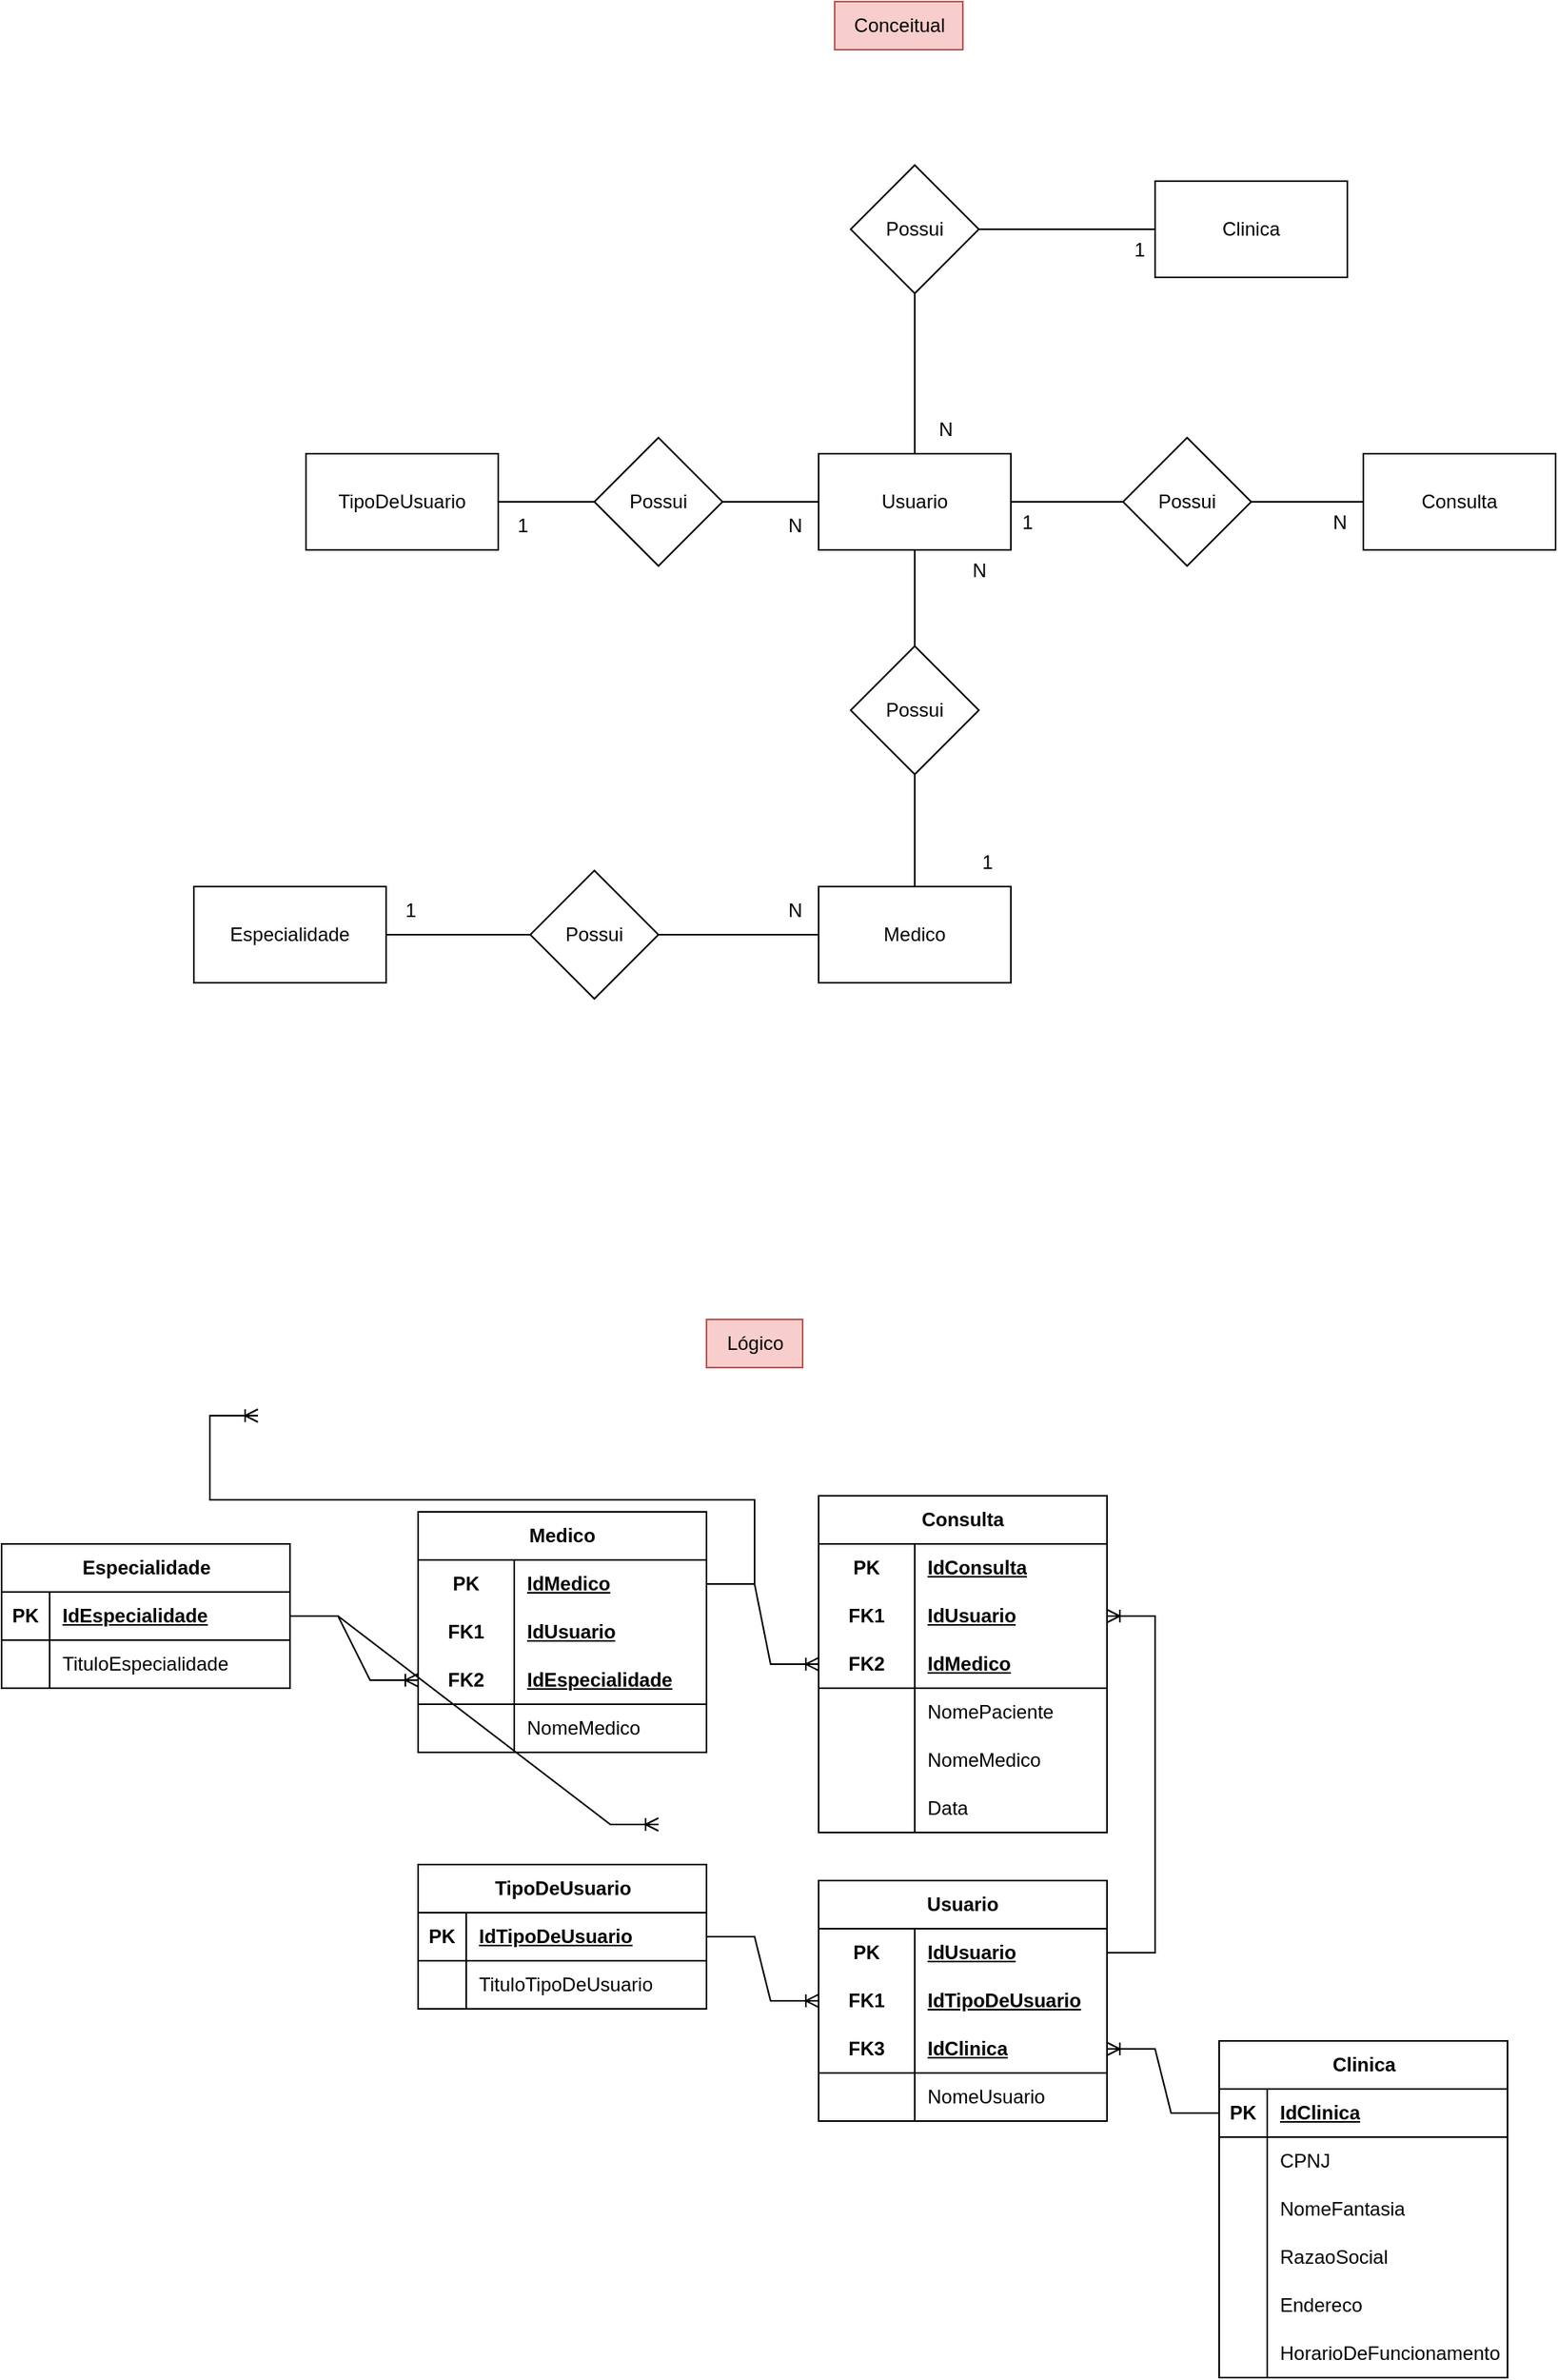 <mxfile version="21.6.8" type="device">
  <diagram name="Página-1" id="a_1r1LVZdAXBcnB__hBX">
    <mxGraphModel dx="2261" dy="764" grid="1" gridSize="10" guides="1" tooltips="1" connect="1" arrows="1" fold="1" page="1" pageScale="1" pageWidth="827" pageHeight="1169" math="0" shadow="0">
      <root>
        <mxCell id="0" />
        <mxCell id="1" parent="0" />
        <mxCell id="b5gSdqwOZ8iru0d6Lntr-10" style="edgeStyle=orthogonalEdgeStyle;rounded=0;orthogonalLoop=1;jettySize=auto;html=1;entryX=0;entryY=0.5;entryDx=0;entryDy=0;endArrow=none;endFill=0;" parent="1" source="b5gSdqwOZ8iru0d6Lntr-11" target="b5gSdqwOZ8iru0d6Lntr-5" edge="1">
          <mxGeometry relative="1" as="geometry" />
        </mxCell>
        <mxCell id="b5gSdqwOZ8iru0d6Lntr-2" value="TipoDeUsuario" style="rounded=0;whiteSpace=wrap;html=1;" parent="1" vertex="1">
          <mxGeometry x="30" y="360" width="120" height="60" as="geometry" />
        </mxCell>
        <mxCell id="b5gSdqwOZ8iru0d6Lntr-3" value="Consulta" style="rounded=0;whiteSpace=wrap;html=1;" parent="1" vertex="1">
          <mxGeometry x="690" y="360" width="120" height="60" as="geometry" />
        </mxCell>
        <mxCell id="b5gSdqwOZ8iru0d6Lntr-4" value="Clinica" style="rounded=0;whiteSpace=wrap;html=1;" parent="1" vertex="1">
          <mxGeometry x="560" y="190" width="120" height="60" as="geometry" />
        </mxCell>
        <mxCell id="1QaCSWof8svon9-AdGE4-322" style="edgeStyle=orthogonalEdgeStyle;rounded=0;orthogonalLoop=1;jettySize=auto;html=1;endArrow=none;endFill=0;" edge="1" parent="1" source="1QaCSWof8svon9-AdGE4-323" target="b5gSdqwOZ8iru0d6Lntr-3">
          <mxGeometry relative="1" as="geometry" />
        </mxCell>
        <mxCell id="b5gSdqwOZ8iru0d6Lntr-5" value="Usuario" style="rounded=0;whiteSpace=wrap;html=1;" parent="1" vertex="1">
          <mxGeometry x="350" y="360" width="120" height="60" as="geometry" />
        </mxCell>
        <mxCell id="1QaCSWof8svon9-AdGE4-105" style="edgeStyle=orthogonalEdgeStyle;rounded=0;orthogonalLoop=1;jettySize=auto;html=1;entryX=0.5;entryY=1;entryDx=0;entryDy=0;endArrow=none;endFill=0;" edge="1" parent="1" source="1QaCSWof8svon9-AdGE4-333" target="b5gSdqwOZ8iru0d6Lntr-5">
          <mxGeometry relative="1" as="geometry" />
        </mxCell>
        <mxCell id="b5gSdqwOZ8iru0d6Lntr-8" value="Especialidade" style="rounded=0;whiteSpace=wrap;html=1;" parent="1" vertex="1">
          <mxGeometry x="-40" y="630" width="120" height="60" as="geometry" />
        </mxCell>
        <mxCell id="b5gSdqwOZ8iru0d6Lntr-12" value="" style="edgeStyle=orthogonalEdgeStyle;rounded=0;orthogonalLoop=1;jettySize=auto;html=1;entryX=0;entryY=0.5;entryDx=0;entryDy=0;endArrow=none;endFill=0;" parent="1" source="b5gSdqwOZ8iru0d6Lntr-2" target="b5gSdqwOZ8iru0d6Lntr-11" edge="1">
          <mxGeometry relative="1" as="geometry">
            <mxPoint x="160" y="390" as="sourcePoint" />
            <mxPoint x="370" y="390" as="targetPoint" />
          </mxGeometry>
        </mxCell>
        <mxCell id="b5gSdqwOZ8iru0d6Lntr-11" value="Possui" style="rhombus;whiteSpace=wrap;html=1;" parent="1" vertex="1">
          <mxGeometry x="210" y="350" width="80" height="80" as="geometry" />
        </mxCell>
        <mxCell id="1QaCSWof8svon9-AdGE4-6" value="" style="edgeStyle=orthogonalEdgeStyle;rounded=0;orthogonalLoop=1;jettySize=auto;html=1;entryX=0.5;entryY=1;entryDx=0;entryDy=0;endArrow=none;endFill=0;" edge="1" parent="1" source="b5gSdqwOZ8iru0d6Lntr-5" target="1QaCSWof8svon9-AdGE4-5">
          <mxGeometry relative="1" as="geometry">
            <mxPoint x="430" y="360" as="sourcePoint" />
            <mxPoint x="430" y="90" as="targetPoint" />
          </mxGeometry>
        </mxCell>
        <mxCell id="1QaCSWof8svon9-AdGE4-17" style="edgeStyle=orthogonalEdgeStyle;rounded=0;orthogonalLoop=1;jettySize=auto;html=1;entryX=0;entryY=0.5;entryDx=0;entryDy=0;endArrow=none;endFill=0;" edge="1" parent="1" source="1QaCSWof8svon9-AdGE4-5" target="b5gSdqwOZ8iru0d6Lntr-4">
          <mxGeometry relative="1" as="geometry" />
        </mxCell>
        <mxCell id="1QaCSWof8svon9-AdGE4-5" value="Possui" style="rhombus;whiteSpace=wrap;html=1;" vertex="1" parent="1">
          <mxGeometry x="370" y="180" width="80" height="80" as="geometry" />
        </mxCell>
        <mxCell id="1QaCSWof8svon9-AdGE4-34" value="N" style="text;html=1;align=center;verticalAlign=middle;resizable=0;points=[];autosize=1;strokeColor=none;fillColor=none;" vertex="1" parent="1">
          <mxGeometry x="320" y="390" width="30" height="30" as="geometry" />
        </mxCell>
        <mxCell id="1QaCSWof8svon9-AdGE4-35" value="1" style="text;html=1;align=center;verticalAlign=middle;resizable=0;points=[];autosize=1;strokeColor=none;fillColor=none;" vertex="1" parent="1">
          <mxGeometry x="150" y="390" width="30" height="30" as="geometry" />
        </mxCell>
        <mxCell id="1QaCSWof8svon9-AdGE4-37" value="1" style="text;html=1;align=center;verticalAlign=middle;resizable=0;points=[];autosize=1;strokeColor=none;fillColor=none;" vertex="1" parent="1">
          <mxGeometry x="535" y="218" width="30" height="30" as="geometry" />
        </mxCell>
        <mxCell id="1QaCSWof8svon9-AdGE4-38" value="N" style="text;html=1;align=center;verticalAlign=middle;resizable=0;points=[];autosize=1;strokeColor=none;fillColor=none;" vertex="1" parent="1">
          <mxGeometry x="414" y="330" width="30" height="30" as="geometry" />
        </mxCell>
        <mxCell id="1QaCSWof8svon9-AdGE4-41" value="Usuario" style="shape=table;startSize=30;container=1;collapsible=1;childLayout=tableLayout;fixedRows=1;rowLines=0;fontStyle=1;align=center;resizeLast=1;html=1;whiteSpace=wrap;" vertex="1" parent="1">
          <mxGeometry x="350" y="1250" width="180" height="150" as="geometry" />
        </mxCell>
        <mxCell id="1QaCSWof8svon9-AdGE4-101" style="shape=tableRow;horizontal=0;startSize=0;swimlaneHead=0;swimlaneBody=0;fillColor=none;collapsible=0;dropTarget=0;points=[[0,0.5],[1,0.5]];portConstraint=eastwest;top=0;left=0;right=0;bottom=0;html=1;" vertex="1" parent="1QaCSWof8svon9-AdGE4-41">
          <mxGeometry y="30" width="180" height="30" as="geometry" />
        </mxCell>
        <mxCell id="1QaCSWof8svon9-AdGE4-102" value="PK" style="shape=partialRectangle;connectable=0;fillColor=none;top=0;left=0;bottom=0;right=0;fontStyle=1;overflow=hidden;html=1;whiteSpace=wrap;" vertex="1" parent="1QaCSWof8svon9-AdGE4-101">
          <mxGeometry width="60" height="30" as="geometry">
            <mxRectangle width="60" height="30" as="alternateBounds" />
          </mxGeometry>
        </mxCell>
        <mxCell id="1QaCSWof8svon9-AdGE4-103" value="IdUsuario" style="shape=partialRectangle;connectable=0;fillColor=none;top=0;left=0;bottom=0;right=0;align=left;spacingLeft=6;fontStyle=5;overflow=hidden;html=1;whiteSpace=wrap;" vertex="1" parent="1QaCSWof8svon9-AdGE4-101">
          <mxGeometry x="60" width="120" height="30" as="geometry">
            <mxRectangle width="120" height="30" as="alternateBounds" />
          </mxGeometry>
        </mxCell>
        <mxCell id="1QaCSWof8svon9-AdGE4-42" value="" style="shape=tableRow;horizontal=0;startSize=0;swimlaneHead=0;swimlaneBody=0;fillColor=none;collapsible=0;dropTarget=0;points=[[0,0.5],[1,0.5]];portConstraint=eastwest;top=0;left=0;right=0;bottom=0;html=1;" vertex="1" parent="1QaCSWof8svon9-AdGE4-41">
          <mxGeometry y="60" width="180" height="30" as="geometry" />
        </mxCell>
        <mxCell id="1QaCSWof8svon9-AdGE4-43" value="FK1" style="shape=partialRectangle;connectable=0;fillColor=none;top=0;left=0;bottom=0;right=0;fontStyle=1;overflow=hidden;html=1;whiteSpace=wrap;" vertex="1" parent="1QaCSWof8svon9-AdGE4-42">
          <mxGeometry width="60" height="30" as="geometry">
            <mxRectangle width="60" height="30" as="alternateBounds" />
          </mxGeometry>
        </mxCell>
        <mxCell id="1QaCSWof8svon9-AdGE4-44" value="IdTipoDeUsuario" style="shape=partialRectangle;connectable=0;fillColor=none;top=0;left=0;bottom=0;right=0;align=left;spacingLeft=6;fontStyle=5;overflow=hidden;html=1;whiteSpace=wrap;" vertex="1" parent="1QaCSWof8svon9-AdGE4-42">
          <mxGeometry x="60" width="120" height="30" as="geometry">
            <mxRectangle width="120" height="30" as="alternateBounds" />
          </mxGeometry>
        </mxCell>
        <mxCell id="1QaCSWof8svon9-AdGE4-45" value="" style="shape=tableRow;horizontal=0;startSize=0;swimlaneHead=0;swimlaneBody=0;fillColor=none;collapsible=0;dropTarget=0;points=[[0,0.5],[1,0.5]];portConstraint=eastwest;top=0;left=0;right=0;bottom=1;html=1;" vertex="1" parent="1QaCSWof8svon9-AdGE4-41">
          <mxGeometry y="90" width="180" height="30" as="geometry" />
        </mxCell>
        <mxCell id="1QaCSWof8svon9-AdGE4-46" value="FK3" style="shape=partialRectangle;connectable=0;fillColor=none;top=0;left=0;bottom=0;right=0;fontStyle=1;overflow=hidden;html=1;whiteSpace=wrap;" vertex="1" parent="1QaCSWof8svon9-AdGE4-45">
          <mxGeometry width="60" height="30" as="geometry">
            <mxRectangle width="60" height="30" as="alternateBounds" />
          </mxGeometry>
        </mxCell>
        <mxCell id="1QaCSWof8svon9-AdGE4-47" value="IdClinica" style="shape=partialRectangle;connectable=0;fillColor=none;top=0;left=0;bottom=0;right=0;align=left;spacingLeft=6;fontStyle=5;overflow=hidden;html=1;whiteSpace=wrap;" vertex="1" parent="1QaCSWof8svon9-AdGE4-45">
          <mxGeometry x="60" width="120" height="30" as="geometry">
            <mxRectangle width="120" height="30" as="alternateBounds" />
          </mxGeometry>
        </mxCell>
        <mxCell id="1QaCSWof8svon9-AdGE4-48" value="" style="shape=tableRow;horizontal=0;startSize=0;swimlaneHead=0;swimlaneBody=0;fillColor=none;collapsible=0;dropTarget=0;points=[[0,0.5],[1,0.5]];portConstraint=eastwest;top=0;left=0;right=0;bottom=0;html=1;" vertex="1" parent="1QaCSWof8svon9-AdGE4-41">
          <mxGeometry y="120" width="180" height="30" as="geometry" />
        </mxCell>
        <mxCell id="1QaCSWof8svon9-AdGE4-49" value="" style="shape=partialRectangle;connectable=0;fillColor=none;top=0;left=0;bottom=0;right=0;editable=1;overflow=hidden;html=1;whiteSpace=wrap;" vertex="1" parent="1QaCSWof8svon9-AdGE4-48">
          <mxGeometry width="60" height="30" as="geometry">
            <mxRectangle width="60" height="30" as="alternateBounds" />
          </mxGeometry>
        </mxCell>
        <mxCell id="1QaCSWof8svon9-AdGE4-50" value="NomeUsuario" style="shape=partialRectangle;connectable=0;fillColor=none;top=0;left=0;bottom=0;right=0;align=left;spacingLeft=6;overflow=hidden;html=1;whiteSpace=wrap;" vertex="1" parent="1QaCSWof8svon9-AdGE4-48">
          <mxGeometry x="60" width="120" height="30" as="geometry">
            <mxRectangle width="120" height="30" as="alternateBounds" />
          </mxGeometry>
        </mxCell>
        <mxCell id="1QaCSWof8svon9-AdGE4-54" value="Clinica" style="shape=table;startSize=30;container=1;collapsible=1;childLayout=tableLayout;fixedRows=1;rowLines=0;fontStyle=1;align=center;resizeLast=1;html=1;" vertex="1" parent="1">
          <mxGeometry x="600" y="1350" width="180" height="210" as="geometry" />
        </mxCell>
        <mxCell id="1QaCSWof8svon9-AdGE4-55" value="" style="shape=tableRow;horizontal=0;startSize=0;swimlaneHead=0;swimlaneBody=0;fillColor=none;collapsible=0;dropTarget=0;points=[[0,0.5],[1,0.5]];portConstraint=eastwest;top=0;left=0;right=0;bottom=1;" vertex="1" parent="1QaCSWof8svon9-AdGE4-54">
          <mxGeometry y="30" width="180" height="30" as="geometry" />
        </mxCell>
        <mxCell id="1QaCSWof8svon9-AdGE4-56" value="PK" style="shape=partialRectangle;connectable=0;fillColor=none;top=0;left=0;bottom=0;right=0;fontStyle=1;overflow=hidden;whiteSpace=wrap;html=1;" vertex="1" parent="1QaCSWof8svon9-AdGE4-55">
          <mxGeometry width="30" height="30" as="geometry">
            <mxRectangle width="30" height="30" as="alternateBounds" />
          </mxGeometry>
        </mxCell>
        <mxCell id="1QaCSWof8svon9-AdGE4-57" value="IdClinica" style="shape=partialRectangle;connectable=0;fillColor=none;top=0;left=0;bottom=0;right=0;align=left;spacingLeft=6;fontStyle=5;overflow=hidden;whiteSpace=wrap;html=1;" vertex="1" parent="1QaCSWof8svon9-AdGE4-55">
          <mxGeometry x="30" width="150" height="30" as="geometry">
            <mxRectangle width="150" height="30" as="alternateBounds" />
          </mxGeometry>
        </mxCell>
        <mxCell id="1QaCSWof8svon9-AdGE4-58" value="" style="shape=tableRow;horizontal=0;startSize=0;swimlaneHead=0;swimlaneBody=0;fillColor=none;collapsible=0;dropTarget=0;points=[[0,0.5],[1,0.5]];portConstraint=eastwest;top=0;left=0;right=0;bottom=0;" vertex="1" parent="1QaCSWof8svon9-AdGE4-54">
          <mxGeometry y="60" width="180" height="30" as="geometry" />
        </mxCell>
        <mxCell id="1QaCSWof8svon9-AdGE4-59" value="" style="shape=partialRectangle;connectable=0;fillColor=none;top=0;left=0;bottom=0;right=0;editable=1;overflow=hidden;whiteSpace=wrap;html=1;" vertex="1" parent="1QaCSWof8svon9-AdGE4-58">
          <mxGeometry width="30" height="30" as="geometry">
            <mxRectangle width="30" height="30" as="alternateBounds" />
          </mxGeometry>
        </mxCell>
        <mxCell id="1QaCSWof8svon9-AdGE4-60" value="CPNJ" style="shape=partialRectangle;connectable=0;fillColor=none;top=0;left=0;bottom=0;right=0;align=left;spacingLeft=6;overflow=hidden;whiteSpace=wrap;html=1;" vertex="1" parent="1QaCSWof8svon9-AdGE4-58">
          <mxGeometry x="30" width="150" height="30" as="geometry">
            <mxRectangle width="150" height="30" as="alternateBounds" />
          </mxGeometry>
        </mxCell>
        <mxCell id="1QaCSWof8svon9-AdGE4-129" style="shape=tableRow;horizontal=0;startSize=0;swimlaneHead=0;swimlaneBody=0;fillColor=none;collapsible=0;dropTarget=0;points=[[0,0.5],[1,0.5]];portConstraint=eastwest;top=0;left=0;right=0;bottom=0;" vertex="1" parent="1QaCSWof8svon9-AdGE4-54">
          <mxGeometry y="90" width="180" height="30" as="geometry" />
        </mxCell>
        <mxCell id="1QaCSWof8svon9-AdGE4-130" style="shape=partialRectangle;connectable=0;fillColor=none;top=0;left=0;bottom=0;right=0;editable=1;overflow=hidden;whiteSpace=wrap;html=1;" vertex="1" parent="1QaCSWof8svon9-AdGE4-129">
          <mxGeometry width="30" height="30" as="geometry">
            <mxRectangle width="30" height="30" as="alternateBounds" />
          </mxGeometry>
        </mxCell>
        <mxCell id="1QaCSWof8svon9-AdGE4-131" value="NomeFantasia" style="shape=partialRectangle;connectable=0;fillColor=none;top=0;left=0;bottom=0;right=0;align=left;spacingLeft=6;overflow=hidden;whiteSpace=wrap;html=1;" vertex="1" parent="1QaCSWof8svon9-AdGE4-129">
          <mxGeometry x="30" width="150" height="30" as="geometry">
            <mxRectangle width="150" height="30" as="alternateBounds" />
          </mxGeometry>
        </mxCell>
        <mxCell id="1QaCSWof8svon9-AdGE4-126" style="shape=tableRow;horizontal=0;startSize=0;swimlaneHead=0;swimlaneBody=0;fillColor=none;collapsible=0;dropTarget=0;points=[[0,0.5],[1,0.5]];portConstraint=eastwest;top=0;left=0;right=0;bottom=0;" vertex="1" parent="1QaCSWof8svon9-AdGE4-54">
          <mxGeometry y="120" width="180" height="30" as="geometry" />
        </mxCell>
        <mxCell id="1QaCSWof8svon9-AdGE4-127" style="shape=partialRectangle;connectable=0;fillColor=none;top=0;left=0;bottom=0;right=0;editable=1;overflow=hidden;whiteSpace=wrap;html=1;" vertex="1" parent="1QaCSWof8svon9-AdGE4-126">
          <mxGeometry width="30" height="30" as="geometry">
            <mxRectangle width="30" height="30" as="alternateBounds" />
          </mxGeometry>
        </mxCell>
        <mxCell id="1QaCSWof8svon9-AdGE4-128" value="RazaoSocial" style="shape=partialRectangle;connectable=0;fillColor=none;top=0;left=0;bottom=0;right=0;align=left;spacingLeft=6;overflow=hidden;whiteSpace=wrap;html=1;" vertex="1" parent="1QaCSWof8svon9-AdGE4-126">
          <mxGeometry x="30" width="150" height="30" as="geometry">
            <mxRectangle width="150" height="30" as="alternateBounds" />
          </mxGeometry>
        </mxCell>
        <mxCell id="1QaCSWof8svon9-AdGE4-123" style="shape=tableRow;horizontal=0;startSize=0;swimlaneHead=0;swimlaneBody=0;fillColor=none;collapsible=0;dropTarget=0;points=[[0,0.5],[1,0.5]];portConstraint=eastwest;top=0;left=0;right=0;bottom=0;" vertex="1" parent="1QaCSWof8svon9-AdGE4-54">
          <mxGeometry y="150" width="180" height="30" as="geometry" />
        </mxCell>
        <mxCell id="1QaCSWof8svon9-AdGE4-124" style="shape=partialRectangle;connectable=0;fillColor=none;top=0;left=0;bottom=0;right=0;editable=1;overflow=hidden;whiteSpace=wrap;html=1;" vertex="1" parent="1QaCSWof8svon9-AdGE4-123">
          <mxGeometry width="30" height="30" as="geometry">
            <mxRectangle width="30" height="30" as="alternateBounds" />
          </mxGeometry>
        </mxCell>
        <mxCell id="1QaCSWof8svon9-AdGE4-125" value="Endereco" style="shape=partialRectangle;connectable=0;fillColor=none;top=0;left=0;bottom=0;right=0;align=left;spacingLeft=6;overflow=hidden;whiteSpace=wrap;html=1;" vertex="1" parent="1QaCSWof8svon9-AdGE4-123">
          <mxGeometry x="30" width="150" height="30" as="geometry">
            <mxRectangle width="150" height="30" as="alternateBounds" />
          </mxGeometry>
        </mxCell>
        <mxCell id="1QaCSWof8svon9-AdGE4-132" style="shape=tableRow;horizontal=0;startSize=0;swimlaneHead=0;swimlaneBody=0;fillColor=none;collapsible=0;dropTarget=0;points=[[0,0.5],[1,0.5]];portConstraint=eastwest;top=0;left=0;right=0;bottom=0;" vertex="1" parent="1QaCSWof8svon9-AdGE4-54">
          <mxGeometry y="180" width="180" height="30" as="geometry" />
        </mxCell>
        <mxCell id="1QaCSWof8svon9-AdGE4-133" style="shape=partialRectangle;connectable=0;fillColor=none;top=0;left=0;bottom=0;right=0;editable=1;overflow=hidden;whiteSpace=wrap;html=1;" vertex="1" parent="1QaCSWof8svon9-AdGE4-132">
          <mxGeometry width="30" height="30" as="geometry">
            <mxRectangle width="30" height="30" as="alternateBounds" />
          </mxGeometry>
        </mxCell>
        <mxCell id="1QaCSWof8svon9-AdGE4-134" value="HorarioDeFuncionamento" style="shape=partialRectangle;connectable=0;fillColor=none;top=0;left=0;bottom=0;right=0;align=left;spacingLeft=6;overflow=hidden;whiteSpace=wrap;html=1;" vertex="1" parent="1QaCSWof8svon9-AdGE4-132">
          <mxGeometry x="30" width="150" height="30" as="geometry">
            <mxRectangle width="150" height="30" as="alternateBounds" />
          </mxGeometry>
        </mxCell>
        <mxCell id="1QaCSWof8svon9-AdGE4-67" value="Especialidade" style="shape=table;startSize=30;container=1;collapsible=1;childLayout=tableLayout;fixedRows=1;rowLines=0;fontStyle=1;align=center;resizeLast=1;html=1;" vertex="1" parent="1">
          <mxGeometry x="-160" y="1040" width="180" height="90" as="geometry" />
        </mxCell>
        <mxCell id="1QaCSWof8svon9-AdGE4-68" value="" style="shape=tableRow;horizontal=0;startSize=0;swimlaneHead=0;swimlaneBody=0;fillColor=none;collapsible=0;dropTarget=0;points=[[0,0.5],[1,0.5]];portConstraint=eastwest;top=0;left=0;right=0;bottom=1;" vertex="1" parent="1QaCSWof8svon9-AdGE4-67">
          <mxGeometry y="30" width="180" height="30" as="geometry" />
        </mxCell>
        <mxCell id="1QaCSWof8svon9-AdGE4-69" value="PK" style="shape=partialRectangle;connectable=0;fillColor=none;top=0;left=0;bottom=0;right=0;fontStyle=1;overflow=hidden;whiteSpace=wrap;html=1;" vertex="1" parent="1QaCSWof8svon9-AdGE4-68">
          <mxGeometry width="30" height="30" as="geometry">
            <mxRectangle width="30" height="30" as="alternateBounds" />
          </mxGeometry>
        </mxCell>
        <mxCell id="1QaCSWof8svon9-AdGE4-70" value="IdEspecialidade" style="shape=partialRectangle;connectable=0;fillColor=none;top=0;left=0;bottom=0;right=0;align=left;spacingLeft=6;fontStyle=5;overflow=hidden;whiteSpace=wrap;html=1;" vertex="1" parent="1QaCSWof8svon9-AdGE4-68">
          <mxGeometry x="30" width="150" height="30" as="geometry">
            <mxRectangle width="150" height="30" as="alternateBounds" />
          </mxGeometry>
        </mxCell>
        <mxCell id="1QaCSWof8svon9-AdGE4-71" value="" style="shape=tableRow;horizontal=0;startSize=0;swimlaneHead=0;swimlaneBody=0;fillColor=none;collapsible=0;dropTarget=0;points=[[0,0.5],[1,0.5]];portConstraint=eastwest;top=0;left=0;right=0;bottom=0;" vertex="1" parent="1QaCSWof8svon9-AdGE4-67">
          <mxGeometry y="60" width="180" height="30" as="geometry" />
        </mxCell>
        <mxCell id="1QaCSWof8svon9-AdGE4-72" value="" style="shape=partialRectangle;connectable=0;fillColor=none;top=0;left=0;bottom=0;right=0;editable=1;overflow=hidden;whiteSpace=wrap;html=1;" vertex="1" parent="1QaCSWof8svon9-AdGE4-71">
          <mxGeometry width="30" height="30" as="geometry">
            <mxRectangle width="30" height="30" as="alternateBounds" />
          </mxGeometry>
        </mxCell>
        <mxCell id="1QaCSWof8svon9-AdGE4-73" value="TituloEspecialidade" style="shape=partialRectangle;connectable=0;fillColor=none;top=0;left=0;bottom=0;right=0;align=left;spacingLeft=6;overflow=hidden;whiteSpace=wrap;html=1;" vertex="1" parent="1QaCSWof8svon9-AdGE4-71">
          <mxGeometry x="30" width="150" height="30" as="geometry">
            <mxRectangle width="150" height="30" as="alternateBounds" />
          </mxGeometry>
        </mxCell>
        <mxCell id="1QaCSWof8svon9-AdGE4-107" value="N" style="text;html=1;align=center;verticalAlign=middle;resizable=0;points=[];autosize=1;strokeColor=none;fillColor=none;" vertex="1" parent="1">
          <mxGeometry x="435" y="418" width="30" height="30" as="geometry" />
        </mxCell>
        <mxCell id="1QaCSWof8svon9-AdGE4-108" value="TipoDeUsuario" style="shape=table;startSize=30;container=1;collapsible=1;childLayout=tableLayout;fixedRows=1;rowLines=0;fontStyle=1;align=center;resizeLast=1;html=1;" vertex="1" parent="1">
          <mxGeometry x="100" y="1240" width="180" height="90" as="geometry">
            <mxRectangle x="-55" y="1030" width="130" height="30" as="alternateBounds" />
          </mxGeometry>
        </mxCell>
        <mxCell id="1QaCSWof8svon9-AdGE4-109" value="" style="shape=tableRow;horizontal=0;startSize=0;swimlaneHead=0;swimlaneBody=0;fillColor=none;collapsible=0;dropTarget=0;points=[[0,0.5],[1,0.5]];portConstraint=eastwest;top=0;left=0;right=0;bottom=1;" vertex="1" parent="1QaCSWof8svon9-AdGE4-108">
          <mxGeometry y="30" width="180" height="30" as="geometry" />
        </mxCell>
        <mxCell id="1QaCSWof8svon9-AdGE4-110" value="PK" style="shape=partialRectangle;connectable=0;fillColor=none;top=0;left=0;bottom=0;right=0;fontStyle=1;overflow=hidden;whiteSpace=wrap;html=1;" vertex="1" parent="1QaCSWof8svon9-AdGE4-109">
          <mxGeometry width="30" height="30" as="geometry">
            <mxRectangle width="30" height="30" as="alternateBounds" />
          </mxGeometry>
        </mxCell>
        <mxCell id="1QaCSWof8svon9-AdGE4-111" value="IdTipoDeUsuario" style="shape=partialRectangle;connectable=0;fillColor=none;top=0;left=0;bottom=0;right=0;align=left;spacingLeft=6;fontStyle=5;overflow=hidden;whiteSpace=wrap;html=1;" vertex="1" parent="1QaCSWof8svon9-AdGE4-109">
          <mxGeometry x="30" width="150" height="30" as="geometry">
            <mxRectangle width="150" height="30" as="alternateBounds" />
          </mxGeometry>
        </mxCell>
        <mxCell id="1QaCSWof8svon9-AdGE4-112" value="" style="shape=tableRow;horizontal=0;startSize=0;swimlaneHead=0;swimlaneBody=0;fillColor=none;collapsible=0;dropTarget=0;points=[[0,0.5],[1,0.5]];portConstraint=eastwest;top=0;left=0;right=0;bottom=0;" vertex="1" parent="1QaCSWof8svon9-AdGE4-108">
          <mxGeometry y="60" width="180" height="30" as="geometry" />
        </mxCell>
        <mxCell id="1QaCSWof8svon9-AdGE4-113" value="" style="shape=partialRectangle;connectable=0;fillColor=none;top=0;left=0;bottom=0;right=0;editable=1;overflow=hidden;whiteSpace=wrap;html=1;" vertex="1" parent="1QaCSWof8svon9-AdGE4-112">
          <mxGeometry width="30" height="30" as="geometry">
            <mxRectangle width="30" height="30" as="alternateBounds" />
          </mxGeometry>
        </mxCell>
        <mxCell id="1QaCSWof8svon9-AdGE4-114" value="TituloTipoDeUsuario" style="shape=partialRectangle;connectable=0;fillColor=none;top=0;left=0;bottom=0;right=0;align=left;spacingLeft=6;overflow=hidden;whiteSpace=wrap;html=1;" vertex="1" parent="1QaCSWof8svon9-AdGE4-112">
          <mxGeometry x="30" width="150" height="30" as="geometry">
            <mxRectangle width="150" height="30" as="alternateBounds" />
          </mxGeometry>
        </mxCell>
        <mxCell id="1QaCSWof8svon9-AdGE4-336" style="edgeStyle=orthogonalEdgeStyle;rounded=0;orthogonalLoop=1;jettySize=auto;html=1;entryX=1;entryY=0.5;entryDx=0;entryDy=0;endArrow=none;endFill=0;" edge="1" parent="1" source="1QaCSWof8svon9-AdGE4-36" target="b5gSdqwOZ8iru0d6Lntr-8">
          <mxGeometry relative="1" as="geometry" />
        </mxCell>
        <mxCell id="1QaCSWof8svon9-AdGE4-36" value="Possui" style="rhombus;whiteSpace=wrap;html=1;" vertex="1" parent="1">
          <mxGeometry x="170" y="620" width="80" height="80" as="geometry" />
        </mxCell>
        <mxCell id="1QaCSWof8svon9-AdGE4-137" value="1" style="text;html=1;align=center;verticalAlign=middle;resizable=0;points=[];autosize=1;strokeColor=none;fillColor=none;" vertex="1" parent="1">
          <mxGeometry x="465" y="388" width="30" height="30" as="geometry" />
        </mxCell>
        <mxCell id="1QaCSWof8svon9-AdGE4-138" value="N" style="text;html=1;align=center;verticalAlign=middle;resizable=0;points=[];autosize=1;strokeColor=none;fillColor=none;" vertex="1" parent="1">
          <mxGeometry x="660" y="388" width="30" height="30" as="geometry" />
        </mxCell>
        <mxCell id="1QaCSWof8svon9-AdGE4-184" value="" style="edgeStyle=entityRelationEdgeStyle;fontSize=12;html=1;endArrow=ERoneToMany;rounded=0;exitX=0;exitY=0.5;exitDx=0;exitDy=0;entryX=1;entryY=0.5;entryDx=0;entryDy=0;" edge="1" parent="1" source="1QaCSWof8svon9-AdGE4-55" target="1QaCSWof8svon9-AdGE4-45">
          <mxGeometry width="100" height="100" relative="1" as="geometry">
            <mxPoint x="580" y="1410" as="sourcePoint" />
            <mxPoint x="680" y="1310" as="targetPoint" />
          </mxGeometry>
        </mxCell>
        <mxCell id="1QaCSWof8svon9-AdGE4-197" value="Consulta" style="shape=table;startSize=30;container=1;collapsible=1;childLayout=tableLayout;fixedRows=1;rowLines=0;fontStyle=1;align=center;resizeLast=1;html=1;whiteSpace=wrap;" vertex="1" parent="1">
          <mxGeometry x="350" y="1010" width="180" height="210" as="geometry" />
        </mxCell>
        <mxCell id="1QaCSWof8svon9-AdGE4-198" style="shape=tableRow;horizontal=0;startSize=0;swimlaneHead=0;swimlaneBody=0;fillColor=none;collapsible=0;dropTarget=0;points=[[0,0.5],[1,0.5]];portConstraint=eastwest;top=0;left=0;right=0;bottom=0;html=1;" vertex="1" parent="1QaCSWof8svon9-AdGE4-197">
          <mxGeometry y="30" width="180" height="30" as="geometry" />
        </mxCell>
        <mxCell id="1QaCSWof8svon9-AdGE4-199" value="PK" style="shape=partialRectangle;connectable=0;fillColor=none;top=0;left=0;bottom=0;right=0;fontStyle=1;overflow=hidden;html=1;whiteSpace=wrap;" vertex="1" parent="1QaCSWof8svon9-AdGE4-198">
          <mxGeometry width="60" height="30" as="geometry">
            <mxRectangle width="60" height="30" as="alternateBounds" />
          </mxGeometry>
        </mxCell>
        <mxCell id="1QaCSWof8svon9-AdGE4-200" value="IdConsulta" style="shape=partialRectangle;connectable=0;fillColor=none;top=0;left=0;bottom=0;right=0;align=left;spacingLeft=6;fontStyle=5;overflow=hidden;html=1;whiteSpace=wrap;" vertex="1" parent="1QaCSWof8svon9-AdGE4-198">
          <mxGeometry x="60" width="120" height="30" as="geometry">
            <mxRectangle width="120" height="30" as="alternateBounds" />
          </mxGeometry>
        </mxCell>
        <mxCell id="1QaCSWof8svon9-AdGE4-201" value="" style="shape=tableRow;horizontal=0;startSize=0;swimlaneHead=0;swimlaneBody=0;fillColor=none;collapsible=0;dropTarget=0;points=[[0,0.5],[1,0.5]];portConstraint=eastwest;top=0;left=0;right=0;bottom=0;html=1;" vertex="1" parent="1QaCSWof8svon9-AdGE4-197">
          <mxGeometry y="60" width="180" height="30" as="geometry" />
        </mxCell>
        <mxCell id="1QaCSWof8svon9-AdGE4-202" value="FK1" style="shape=partialRectangle;connectable=0;fillColor=none;top=0;left=0;bottom=0;right=0;fontStyle=1;overflow=hidden;html=1;whiteSpace=wrap;" vertex="1" parent="1QaCSWof8svon9-AdGE4-201">
          <mxGeometry width="60" height="30" as="geometry">
            <mxRectangle width="60" height="30" as="alternateBounds" />
          </mxGeometry>
        </mxCell>
        <mxCell id="1QaCSWof8svon9-AdGE4-203" value="IdUsuario" style="shape=partialRectangle;connectable=0;fillColor=none;top=0;left=0;bottom=0;right=0;align=left;spacingLeft=6;fontStyle=5;overflow=hidden;html=1;whiteSpace=wrap;" vertex="1" parent="1QaCSWof8svon9-AdGE4-201">
          <mxGeometry x="60" width="120" height="30" as="geometry">
            <mxRectangle width="120" height="30" as="alternateBounds" />
          </mxGeometry>
        </mxCell>
        <mxCell id="1QaCSWof8svon9-AdGE4-207" value="" style="shape=tableRow;horizontal=0;startSize=0;swimlaneHead=0;swimlaneBody=0;fillColor=none;collapsible=0;dropTarget=0;points=[[0,0.5],[1,0.5]];portConstraint=eastwest;top=0;left=0;right=0;bottom=1;html=1;" vertex="1" parent="1QaCSWof8svon9-AdGE4-197">
          <mxGeometry y="90" width="180" height="30" as="geometry" />
        </mxCell>
        <mxCell id="1QaCSWof8svon9-AdGE4-208" value="FK2" style="shape=partialRectangle;connectable=0;fillColor=none;top=0;left=0;bottom=0;right=0;fontStyle=1;overflow=hidden;html=1;whiteSpace=wrap;" vertex="1" parent="1QaCSWof8svon9-AdGE4-207">
          <mxGeometry width="60" height="30" as="geometry">
            <mxRectangle width="60" height="30" as="alternateBounds" />
          </mxGeometry>
        </mxCell>
        <mxCell id="1QaCSWof8svon9-AdGE4-209" value="IdMedico" style="shape=partialRectangle;connectable=0;fillColor=none;top=0;left=0;bottom=0;right=0;align=left;spacingLeft=6;fontStyle=5;overflow=hidden;html=1;whiteSpace=wrap;" vertex="1" parent="1QaCSWof8svon9-AdGE4-207">
          <mxGeometry x="60" width="120" height="30" as="geometry">
            <mxRectangle width="120" height="30" as="alternateBounds" />
          </mxGeometry>
        </mxCell>
        <mxCell id="1QaCSWof8svon9-AdGE4-210" value="" style="shape=tableRow;horizontal=0;startSize=0;swimlaneHead=0;swimlaneBody=0;fillColor=none;collapsible=0;dropTarget=0;points=[[0,0.5],[1,0.5]];portConstraint=eastwest;top=0;left=0;right=0;bottom=0;html=1;" vertex="1" parent="1QaCSWof8svon9-AdGE4-197">
          <mxGeometry y="120" width="180" height="30" as="geometry" />
        </mxCell>
        <mxCell id="1QaCSWof8svon9-AdGE4-211" value="" style="shape=partialRectangle;connectable=0;fillColor=none;top=0;left=0;bottom=0;right=0;editable=1;overflow=hidden;html=1;whiteSpace=wrap;" vertex="1" parent="1QaCSWof8svon9-AdGE4-210">
          <mxGeometry width="60" height="30" as="geometry">
            <mxRectangle width="60" height="30" as="alternateBounds" />
          </mxGeometry>
        </mxCell>
        <mxCell id="1QaCSWof8svon9-AdGE4-212" value="NomePaciente" style="shape=partialRectangle;connectable=0;fillColor=none;top=0;left=0;bottom=0;right=0;align=left;spacingLeft=6;overflow=hidden;html=1;whiteSpace=wrap;" vertex="1" parent="1QaCSWof8svon9-AdGE4-210">
          <mxGeometry x="60" width="120" height="30" as="geometry">
            <mxRectangle width="120" height="30" as="alternateBounds" />
          </mxGeometry>
        </mxCell>
        <mxCell id="1QaCSWof8svon9-AdGE4-315" style="shape=tableRow;horizontal=0;startSize=0;swimlaneHead=0;swimlaneBody=0;fillColor=none;collapsible=0;dropTarget=0;points=[[0,0.5],[1,0.5]];portConstraint=eastwest;top=0;left=0;right=0;bottom=0;html=1;" vertex="1" parent="1QaCSWof8svon9-AdGE4-197">
          <mxGeometry y="150" width="180" height="30" as="geometry" />
        </mxCell>
        <mxCell id="1QaCSWof8svon9-AdGE4-316" style="shape=partialRectangle;connectable=0;fillColor=none;top=0;left=0;bottom=0;right=0;editable=1;overflow=hidden;html=1;whiteSpace=wrap;" vertex="1" parent="1QaCSWof8svon9-AdGE4-315">
          <mxGeometry width="60" height="30" as="geometry">
            <mxRectangle width="60" height="30" as="alternateBounds" />
          </mxGeometry>
        </mxCell>
        <mxCell id="1QaCSWof8svon9-AdGE4-317" value="NomeMedico" style="shape=partialRectangle;connectable=0;fillColor=none;top=0;left=0;bottom=0;right=0;align=left;spacingLeft=6;overflow=hidden;html=1;whiteSpace=wrap;" vertex="1" parent="1QaCSWof8svon9-AdGE4-315">
          <mxGeometry x="60" width="120" height="30" as="geometry">
            <mxRectangle width="120" height="30" as="alternateBounds" />
          </mxGeometry>
        </mxCell>
        <mxCell id="1QaCSWof8svon9-AdGE4-318" style="shape=tableRow;horizontal=0;startSize=0;swimlaneHead=0;swimlaneBody=0;fillColor=none;collapsible=0;dropTarget=0;points=[[0,0.5],[1,0.5]];portConstraint=eastwest;top=0;left=0;right=0;bottom=0;html=1;" vertex="1" parent="1QaCSWof8svon9-AdGE4-197">
          <mxGeometry y="180" width="180" height="30" as="geometry" />
        </mxCell>
        <mxCell id="1QaCSWof8svon9-AdGE4-319" style="shape=partialRectangle;connectable=0;fillColor=none;top=0;left=0;bottom=0;right=0;editable=1;overflow=hidden;html=1;whiteSpace=wrap;" vertex="1" parent="1QaCSWof8svon9-AdGE4-318">
          <mxGeometry width="60" height="30" as="geometry">
            <mxRectangle width="60" height="30" as="alternateBounds" />
          </mxGeometry>
        </mxCell>
        <mxCell id="1QaCSWof8svon9-AdGE4-320" value="Data" style="shape=partialRectangle;connectable=0;fillColor=none;top=0;left=0;bottom=0;right=0;align=left;spacingLeft=6;overflow=hidden;html=1;whiteSpace=wrap;" vertex="1" parent="1QaCSWof8svon9-AdGE4-318">
          <mxGeometry x="60" width="120" height="30" as="geometry">
            <mxRectangle width="120" height="30" as="alternateBounds" />
          </mxGeometry>
        </mxCell>
        <mxCell id="1QaCSWof8svon9-AdGE4-266" value="1" style="text;html=1;align=center;verticalAlign=middle;resizable=0;points=[];autosize=1;strokeColor=none;fillColor=none;" vertex="1" parent="1">
          <mxGeometry x="80" y="630" width="30" height="30" as="geometry" />
        </mxCell>
        <mxCell id="1QaCSWof8svon9-AdGE4-267" value="N" style="text;html=1;align=center;verticalAlign=middle;resizable=0;points=[];autosize=1;strokeColor=none;fillColor=none;" vertex="1" parent="1">
          <mxGeometry x="320" y="630" width="30" height="30" as="geometry" />
        </mxCell>
        <mxCell id="1QaCSWof8svon9-AdGE4-284" value="Medico" style="shape=table;startSize=30;container=1;collapsible=1;childLayout=tableLayout;fixedRows=1;rowLines=0;fontStyle=1;align=center;resizeLast=1;html=1;whiteSpace=wrap;" vertex="1" parent="1">
          <mxGeometry x="100" y="1020" width="180" height="150" as="geometry" />
        </mxCell>
        <mxCell id="1QaCSWof8svon9-AdGE4-285" value="" style="shape=tableRow;horizontal=0;startSize=0;swimlaneHead=0;swimlaneBody=0;fillColor=none;collapsible=0;dropTarget=0;points=[[0,0.5],[1,0.5]];portConstraint=eastwest;top=0;left=0;right=0;bottom=0;html=1;" vertex="1" parent="1QaCSWof8svon9-AdGE4-284">
          <mxGeometry y="30" width="180" height="30" as="geometry" />
        </mxCell>
        <mxCell id="1QaCSWof8svon9-AdGE4-286" value="PK" style="shape=partialRectangle;connectable=0;fillColor=none;top=0;left=0;bottom=0;right=0;fontStyle=1;overflow=hidden;html=1;whiteSpace=wrap;" vertex="1" parent="1QaCSWof8svon9-AdGE4-285">
          <mxGeometry width="60" height="30" as="geometry">
            <mxRectangle width="60" height="30" as="alternateBounds" />
          </mxGeometry>
        </mxCell>
        <mxCell id="1QaCSWof8svon9-AdGE4-287" value="IdMedico" style="shape=partialRectangle;connectable=0;fillColor=none;top=0;left=0;bottom=0;right=0;align=left;spacingLeft=6;fontStyle=5;overflow=hidden;html=1;whiteSpace=wrap;" vertex="1" parent="1QaCSWof8svon9-AdGE4-285">
          <mxGeometry x="60" width="120" height="30" as="geometry">
            <mxRectangle width="120" height="30" as="alternateBounds" />
          </mxGeometry>
        </mxCell>
        <mxCell id="1QaCSWof8svon9-AdGE4-300" style="shape=tableRow;horizontal=0;startSize=0;swimlaneHead=0;swimlaneBody=0;fillColor=none;collapsible=0;dropTarget=0;points=[[0,0.5],[1,0.5]];portConstraint=eastwest;top=0;left=0;right=0;bottom=0;html=1;" vertex="1" parent="1QaCSWof8svon9-AdGE4-284">
          <mxGeometry y="60" width="180" height="30" as="geometry" />
        </mxCell>
        <mxCell id="1QaCSWof8svon9-AdGE4-301" value="FK1" style="shape=partialRectangle;connectable=0;fillColor=none;top=0;left=0;bottom=0;right=0;fontStyle=1;overflow=hidden;html=1;whiteSpace=wrap;" vertex="1" parent="1QaCSWof8svon9-AdGE4-300">
          <mxGeometry width="60" height="30" as="geometry">
            <mxRectangle width="60" height="30" as="alternateBounds" />
          </mxGeometry>
        </mxCell>
        <mxCell id="1QaCSWof8svon9-AdGE4-302" value="IdUsuario" style="shape=partialRectangle;connectable=0;fillColor=none;top=0;left=0;bottom=0;right=0;align=left;spacingLeft=6;fontStyle=5;overflow=hidden;html=1;whiteSpace=wrap;" vertex="1" parent="1QaCSWof8svon9-AdGE4-300">
          <mxGeometry x="60" width="120" height="30" as="geometry">
            <mxRectangle width="120" height="30" as="alternateBounds" />
          </mxGeometry>
        </mxCell>
        <mxCell id="1QaCSWof8svon9-AdGE4-288" value="" style="shape=tableRow;horizontal=0;startSize=0;swimlaneHead=0;swimlaneBody=0;fillColor=none;collapsible=0;dropTarget=0;points=[[0,0.5],[1,0.5]];portConstraint=eastwest;top=0;left=0;right=0;bottom=1;html=1;" vertex="1" parent="1QaCSWof8svon9-AdGE4-284">
          <mxGeometry y="90" width="180" height="30" as="geometry" />
        </mxCell>
        <mxCell id="1QaCSWof8svon9-AdGE4-289" value="FK2" style="shape=partialRectangle;connectable=0;fillColor=none;top=0;left=0;bottom=0;right=0;fontStyle=1;overflow=hidden;html=1;whiteSpace=wrap;" vertex="1" parent="1QaCSWof8svon9-AdGE4-288">
          <mxGeometry width="60" height="30" as="geometry">
            <mxRectangle width="60" height="30" as="alternateBounds" />
          </mxGeometry>
        </mxCell>
        <mxCell id="1QaCSWof8svon9-AdGE4-290" value="IdEspecialidade" style="shape=partialRectangle;connectable=0;fillColor=none;top=0;left=0;bottom=0;right=0;align=left;spacingLeft=6;fontStyle=5;overflow=hidden;html=1;whiteSpace=wrap;" vertex="1" parent="1QaCSWof8svon9-AdGE4-288">
          <mxGeometry x="60" width="120" height="30" as="geometry">
            <mxRectangle width="120" height="30" as="alternateBounds" />
          </mxGeometry>
        </mxCell>
        <mxCell id="1QaCSWof8svon9-AdGE4-291" value="" style="shape=tableRow;horizontal=0;startSize=0;swimlaneHead=0;swimlaneBody=0;fillColor=none;collapsible=0;dropTarget=0;points=[[0,0.5],[1,0.5]];portConstraint=eastwest;top=0;left=0;right=0;bottom=0;html=1;" vertex="1" parent="1QaCSWof8svon9-AdGE4-284">
          <mxGeometry y="120" width="180" height="30" as="geometry" />
        </mxCell>
        <mxCell id="1QaCSWof8svon9-AdGE4-292" value="" style="shape=partialRectangle;connectable=0;fillColor=none;top=0;left=0;bottom=0;right=0;editable=1;overflow=hidden;html=1;whiteSpace=wrap;" vertex="1" parent="1QaCSWof8svon9-AdGE4-291">
          <mxGeometry width="60" height="30" as="geometry">
            <mxRectangle width="60" height="30" as="alternateBounds" />
          </mxGeometry>
        </mxCell>
        <mxCell id="1QaCSWof8svon9-AdGE4-293" value="NomeMedico" style="shape=partialRectangle;connectable=0;fillColor=none;top=0;left=0;bottom=0;right=0;align=left;spacingLeft=6;overflow=hidden;html=1;whiteSpace=wrap;" vertex="1" parent="1QaCSWof8svon9-AdGE4-291">
          <mxGeometry x="60" width="120" height="30" as="geometry">
            <mxRectangle width="120" height="30" as="alternateBounds" />
          </mxGeometry>
        </mxCell>
        <mxCell id="1QaCSWof8svon9-AdGE4-304" value="" style="edgeStyle=entityRelationEdgeStyle;fontSize=12;html=1;endArrow=ERoneToMany;rounded=0;exitX=1;exitY=0.5;exitDx=0;exitDy=0;entryX=0;entryY=0.5;entryDx=0;entryDy=0;" edge="1" parent="1" source="1QaCSWof8svon9-AdGE4-68" target="1QaCSWof8svon9-AdGE4-143">
          <mxGeometry width="100" height="100" relative="1" as="geometry">
            <mxPoint x="180" y="1095" as="sourcePoint" />
            <mxPoint x="250" y="1215" as="targetPoint" />
          </mxGeometry>
        </mxCell>
        <mxCell id="1QaCSWof8svon9-AdGE4-306" value="" style="edgeStyle=entityRelationEdgeStyle;fontSize=12;html=1;endArrow=ERoneToMany;rounded=0;exitX=1;exitY=0.5;exitDx=0;exitDy=0;entryX=0;entryY=0.5;entryDx=0;entryDy=0;" edge="1" parent="1" source="1QaCSWof8svon9-AdGE4-285" target="1QaCSWof8svon9-AdGE4-235">
          <mxGeometry width="100" height="100" relative="1" as="geometry">
            <mxPoint x="-100" y="1060" as="sourcePoint" />
            <mxPoint y="960" as="targetPoint" />
          </mxGeometry>
        </mxCell>
        <mxCell id="1QaCSWof8svon9-AdGE4-307" value="" style="edgeStyle=entityRelationEdgeStyle;fontSize=12;html=1;endArrow=ERoneToMany;rounded=0;exitX=1;exitY=0.5;exitDx=0;exitDy=0;entryX=0;entryY=0.5;entryDx=0;entryDy=0;" edge="1" parent="1" source="1QaCSWof8svon9-AdGE4-285" target="1QaCSWof8svon9-AdGE4-207">
          <mxGeometry width="100" height="100" relative="1" as="geometry">
            <mxPoint x="290" y="1085" as="sourcePoint" />
            <mxPoint x="360" y="1245" as="targetPoint" />
          </mxGeometry>
        </mxCell>
        <mxCell id="1QaCSWof8svon9-AdGE4-309" value="" style="edgeStyle=entityRelationEdgeStyle;fontSize=12;html=1;endArrow=ERoneToMany;rounded=0;exitX=1;exitY=0.5;exitDx=0;exitDy=0;entryX=0;entryY=0.5;entryDx=0;entryDy=0;" edge="1" parent="1" source="1QaCSWof8svon9-AdGE4-109" target="1QaCSWof8svon9-AdGE4-42">
          <mxGeometry width="100" height="100" relative="1" as="geometry">
            <mxPoint x="190" y="1400" as="sourcePoint" />
            <mxPoint x="290" y="1300" as="targetPoint" />
          </mxGeometry>
        </mxCell>
        <mxCell id="1QaCSWof8svon9-AdGE4-310" value="" style="edgeStyle=entityRelationEdgeStyle;fontSize=12;html=1;endArrow=ERoneToMany;rounded=0;exitX=1;exitY=0.5;exitDx=0;exitDy=0;entryX=0;entryY=0.5;entryDx=0;entryDy=0;" edge="1" parent="1" source="1QaCSWof8svon9-AdGE4-68" target="1QaCSWof8svon9-AdGE4-288">
          <mxGeometry width="100" height="100" relative="1" as="geometry">
            <mxPoint x="190" y="1400" as="sourcePoint" />
            <mxPoint x="290" y="1300" as="targetPoint" />
          </mxGeometry>
        </mxCell>
        <mxCell id="1QaCSWof8svon9-AdGE4-312" value="" style="edgeStyle=entityRelationEdgeStyle;fontSize=12;html=1;endArrow=ERoneToMany;rounded=0;exitX=1;exitY=0.5;exitDx=0;exitDy=0;entryX=1;entryY=0.5;entryDx=0;entryDy=0;" edge="1" parent="1" source="1QaCSWof8svon9-AdGE4-101" target="1QaCSWof8svon9-AdGE4-201">
          <mxGeometry width="100" height="100" relative="1" as="geometry">
            <mxPoint x="190" y="1400" as="sourcePoint" />
            <mxPoint x="290" y="1300" as="targetPoint" />
          </mxGeometry>
        </mxCell>
        <mxCell id="1QaCSWof8svon9-AdGE4-324" value="" style="edgeStyle=orthogonalEdgeStyle;rounded=0;orthogonalLoop=1;jettySize=auto;html=1;endArrow=none;endFill=0;" edge="1" parent="1" source="b5gSdqwOZ8iru0d6Lntr-5" target="1QaCSWof8svon9-AdGE4-323">
          <mxGeometry relative="1" as="geometry">
            <mxPoint x="470" y="390" as="sourcePoint" />
            <mxPoint x="690" y="390" as="targetPoint" />
          </mxGeometry>
        </mxCell>
        <mxCell id="1QaCSWof8svon9-AdGE4-323" value="Possui" style="rhombus;whiteSpace=wrap;html=1;" vertex="1" parent="1">
          <mxGeometry x="540" y="350" width="80" height="80" as="geometry" />
        </mxCell>
        <mxCell id="1QaCSWof8svon9-AdGE4-328" value="Conceitual" style="text;html=1;align=center;verticalAlign=middle;resizable=0;points=[];autosize=1;strokeColor=#b85450;fillColor=#f8cecc;" vertex="1" parent="1">
          <mxGeometry x="360" y="78" width="80" height="30" as="geometry" />
        </mxCell>
        <mxCell id="1QaCSWof8svon9-AdGE4-329" value="Lógico" style="text;html=1;align=center;verticalAlign=middle;resizable=0;points=[];autosize=1;strokeColor=#b85450;fillColor=#f8cecc;" vertex="1" parent="1">
          <mxGeometry x="280" y="900" width="60" height="30" as="geometry" />
        </mxCell>
        <mxCell id="1QaCSWof8svon9-AdGE4-335" style="edgeStyle=orthogonalEdgeStyle;rounded=0;orthogonalLoop=1;jettySize=auto;html=1;entryX=1;entryY=0.5;entryDx=0;entryDy=0;endArrow=none;endFill=0;" edge="1" parent="1" source="1QaCSWof8svon9-AdGE4-262" target="1QaCSWof8svon9-AdGE4-36">
          <mxGeometry relative="1" as="geometry" />
        </mxCell>
        <mxCell id="1QaCSWof8svon9-AdGE4-262" value="Medico" style="whiteSpace=wrap;html=1;" vertex="1" parent="1">
          <mxGeometry x="350" y="630" width="120" height="60" as="geometry" />
        </mxCell>
        <mxCell id="1QaCSWof8svon9-AdGE4-337" value="1" style="text;html=1;align=center;verticalAlign=middle;resizable=0;points=[];autosize=1;strokeColor=none;fillColor=none;" vertex="1" parent="1">
          <mxGeometry x="440" y="600" width="30" height="30" as="geometry" />
        </mxCell>
        <mxCell id="1QaCSWof8svon9-AdGE4-338" value="" style="edgeStyle=orthogonalEdgeStyle;rounded=0;orthogonalLoop=1;jettySize=auto;html=1;entryX=0.5;entryY=1;entryDx=0;entryDy=0;endArrow=none;endFill=0;" edge="1" parent="1" source="1QaCSWof8svon9-AdGE4-262" target="1QaCSWof8svon9-AdGE4-333">
          <mxGeometry relative="1" as="geometry">
            <mxPoint x="410" y="630" as="sourcePoint" />
            <mxPoint x="410" y="420" as="targetPoint" />
          </mxGeometry>
        </mxCell>
        <mxCell id="1QaCSWof8svon9-AdGE4-333" value="Possui" style="rhombus;whiteSpace=wrap;html=1;" vertex="1" parent="1">
          <mxGeometry x="370" y="480" width="80" height="80" as="geometry" />
        </mxCell>
      </root>
    </mxGraphModel>
  </diagram>
</mxfile>
